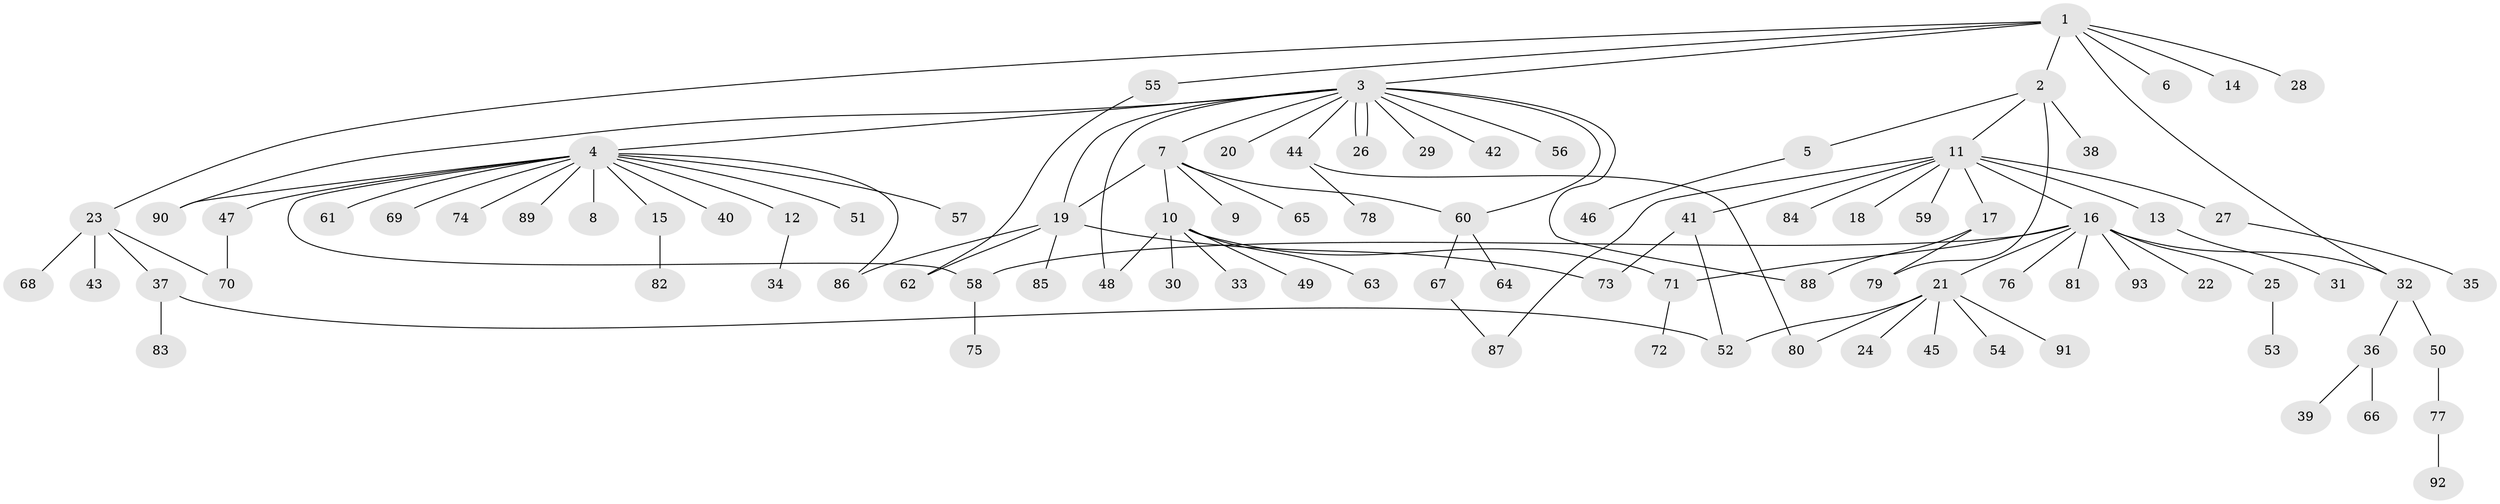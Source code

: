// Generated by graph-tools (version 1.1) at 2025/11/02/27/25 16:11:14]
// undirected, 93 vertices, 110 edges
graph export_dot {
graph [start="1"]
  node [color=gray90,style=filled];
  1;
  2;
  3;
  4;
  5;
  6;
  7;
  8;
  9;
  10;
  11;
  12;
  13;
  14;
  15;
  16;
  17;
  18;
  19;
  20;
  21;
  22;
  23;
  24;
  25;
  26;
  27;
  28;
  29;
  30;
  31;
  32;
  33;
  34;
  35;
  36;
  37;
  38;
  39;
  40;
  41;
  42;
  43;
  44;
  45;
  46;
  47;
  48;
  49;
  50;
  51;
  52;
  53;
  54;
  55;
  56;
  57;
  58;
  59;
  60;
  61;
  62;
  63;
  64;
  65;
  66;
  67;
  68;
  69;
  70;
  71;
  72;
  73;
  74;
  75;
  76;
  77;
  78;
  79;
  80;
  81;
  82;
  83;
  84;
  85;
  86;
  87;
  88;
  89;
  90;
  91;
  92;
  93;
  1 -- 2;
  1 -- 3;
  1 -- 6;
  1 -- 14;
  1 -- 23;
  1 -- 28;
  1 -- 32;
  1 -- 55;
  2 -- 5;
  2 -- 11;
  2 -- 38;
  2 -- 79;
  3 -- 4;
  3 -- 7;
  3 -- 19;
  3 -- 20;
  3 -- 26;
  3 -- 26;
  3 -- 29;
  3 -- 42;
  3 -- 44;
  3 -- 48;
  3 -- 56;
  3 -- 60;
  3 -- 88;
  3 -- 90;
  4 -- 8;
  4 -- 12;
  4 -- 15;
  4 -- 40;
  4 -- 47;
  4 -- 51;
  4 -- 57;
  4 -- 58;
  4 -- 61;
  4 -- 69;
  4 -- 74;
  4 -- 86;
  4 -- 89;
  4 -- 90;
  5 -- 46;
  7 -- 9;
  7 -- 10;
  7 -- 19;
  7 -- 60;
  7 -- 65;
  10 -- 30;
  10 -- 33;
  10 -- 48;
  10 -- 49;
  10 -- 63;
  10 -- 71;
  11 -- 13;
  11 -- 16;
  11 -- 17;
  11 -- 18;
  11 -- 27;
  11 -- 41;
  11 -- 59;
  11 -- 84;
  11 -- 87;
  12 -- 34;
  13 -- 31;
  15 -- 82;
  16 -- 21;
  16 -- 22;
  16 -- 25;
  16 -- 32;
  16 -- 58;
  16 -- 71;
  16 -- 76;
  16 -- 81;
  16 -- 93;
  17 -- 79;
  17 -- 88;
  19 -- 62;
  19 -- 73;
  19 -- 85;
  19 -- 86;
  21 -- 24;
  21 -- 45;
  21 -- 52;
  21 -- 54;
  21 -- 80;
  21 -- 91;
  23 -- 37;
  23 -- 43;
  23 -- 68;
  23 -- 70;
  25 -- 53;
  27 -- 35;
  32 -- 36;
  32 -- 50;
  36 -- 39;
  36 -- 66;
  37 -- 52;
  37 -- 83;
  41 -- 52;
  41 -- 73;
  44 -- 78;
  44 -- 80;
  47 -- 70;
  50 -- 77;
  55 -- 62;
  58 -- 75;
  60 -- 64;
  60 -- 67;
  67 -- 87;
  71 -- 72;
  77 -- 92;
}
